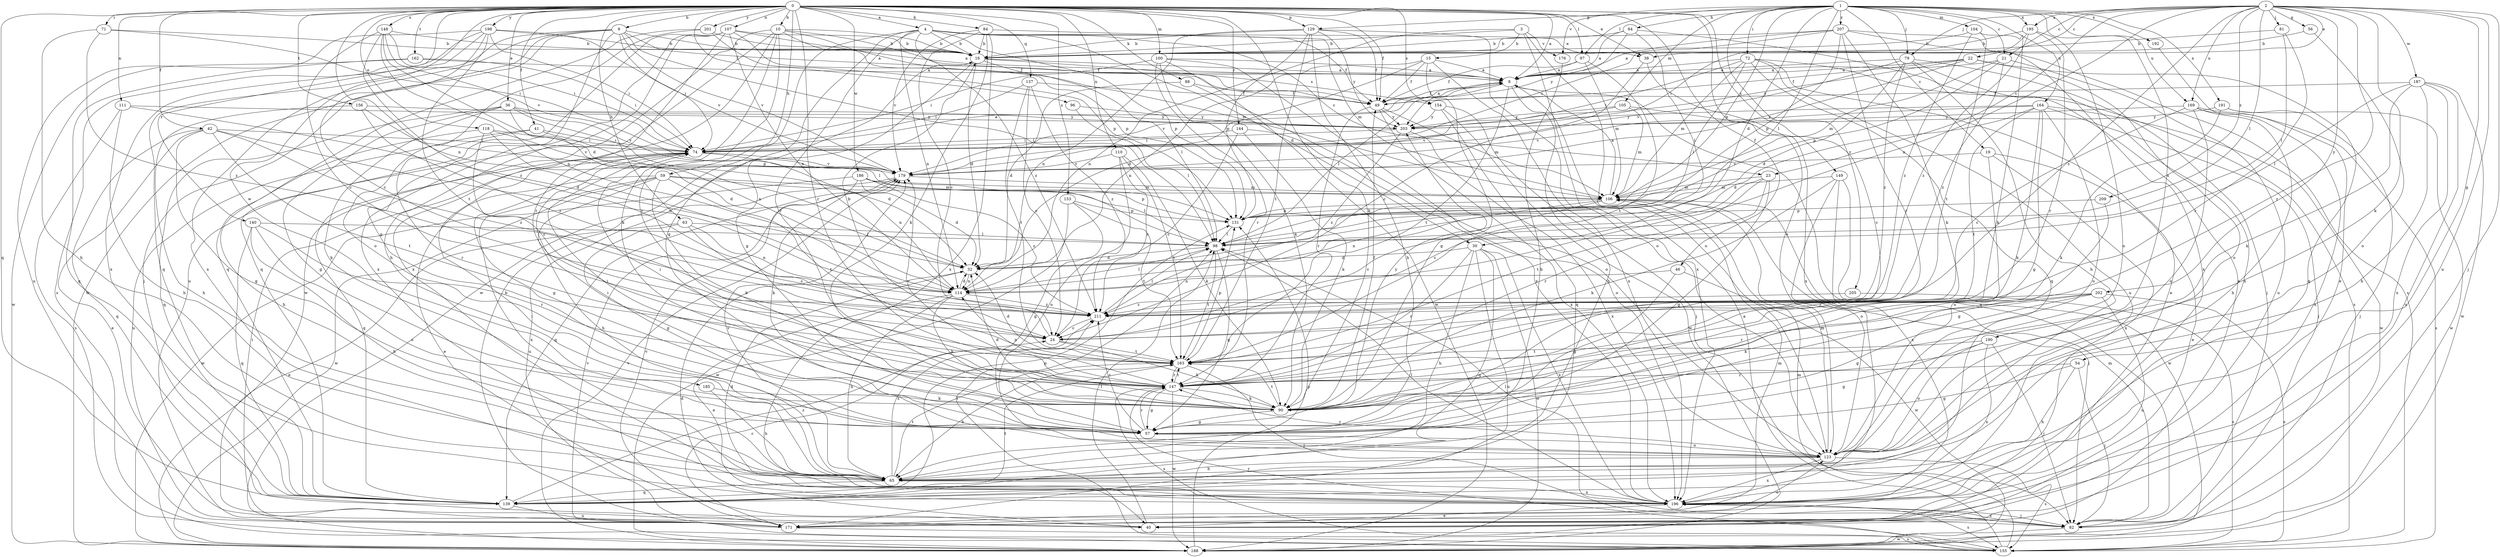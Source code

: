 strict digraph  {
0;
1;
2;
3;
4;
8;
9;
10;
15;
16;
19;
21;
22;
23;
24;
30;
32;
36;
38;
40;
41;
42;
46;
49;
54;
56;
57;
59;
63;
64;
65;
71;
72;
74;
79;
81;
82;
84;
88;
90;
96;
97;
98;
100;
104;
105;
106;
107;
110;
111;
114;
118;
123;
129;
131;
137;
139;
140;
144;
147;
148;
149;
153;
154;
155;
156;
162;
163;
164;
169;
171;
176;
179;
185;
186;
187;
188;
190;
191;
192;
195;
196;
198;
201;
202;
203;
205;
207;
209;
211;
0 -> 4  [label=a];
0 -> 8  [label=a];
0 -> 9  [label=b];
0 -> 10  [label=b];
0 -> 36  [label=e];
0 -> 38  [label=e];
0 -> 41  [label=f];
0 -> 42  [label=f];
0 -> 46  [label=f];
0 -> 49  [label=f];
0 -> 59  [label=h];
0 -> 63  [label=h];
0 -> 71  [label=i];
0 -> 84  [label=k];
0 -> 88  [label=k];
0 -> 90  [label=k];
0 -> 96  [label=l];
0 -> 97  [label=l];
0 -> 100  [label=m];
0 -> 107  [label=n];
0 -> 110  [label=n];
0 -> 111  [label=n];
0 -> 114  [label=n];
0 -> 118  [label=o];
0 -> 123  [label=o];
0 -> 129  [label=p];
0 -> 137  [label=q];
0 -> 139  [label=q];
0 -> 140  [label=r];
0 -> 144  [label=r];
0 -> 147  [label=r];
0 -> 148  [label=s];
0 -> 149  [label=s];
0 -> 153  [label=s];
0 -> 154  [label=s];
0 -> 156  [label=t];
0 -> 162  [label=t];
0 -> 185  [label=w];
0 -> 186  [label=w];
0 -> 198  [label=y];
0 -> 201  [label=y];
1 -> 19  [label=c];
1 -> 21  [label=c];
1 -> 30  [label=d];
1 -> 64  [label=h];
1 -> 72  [label=i];
1 -> 79  [label=j];
1 -> 97  [label=l];
1 -> 98  [label=l];
1 -> 104  [label=m];
1 -> 105  [label=m];
1 -> 129  [label=p];
1 -> 131  [label=p];
1 -> 164  [label=u];
1 -> 169  [label=u];
1 -> 176  [label=v];
1 -> 190  [label=x];
1 -> 191  [label=x];
1 -> 192  [label=x];
1 -> 195  [label=x];
1 -> 205  [label=z];
1 -> 207  [label=z];
2 -> 21  [label=c];
2 -> 22  [label=c];
2 -> 23  [label=c];
2 -> 38  [label=e];
2 -> 54  [label=g];
2 -> 56  [label=g];
2 -> 79  [label=j];
2 -> 81  [label=j];
2 -> 82  [label=j];
2 -> 90  [label=k];
2 -> 98  [label=l];
2 -> 114  [label=n];
2 -> 147  [label=r];
2 -> 169  [label=u];
2 -> 171  [label=u];
2 -> 187  [label=w];
2 -> 195  [label=x];
2 -> 202  [label=y];
2 -> 209  [label=z];
2 -> 211  [label=z];
3 -> 15  [label=b];
3 -> 16  [label=b];
3 -> 114  [label=n];
3 -> 123  [label=o];
3 -> 176  [label=v];
3 -> 196  [label=x];
4 -> 16  [label=b];
4 -> 23  [label=c];
4 -> 30  [label=d];
4 -> 38  [label=e];
4 -> 49  [label=f];
4 -> 57  [label=g];
4 -> 114  [label=n];
4 -> 131  [label=p];
4 -> 147  [label=r];
4 -> 188  [label=w];
4 -> 211  [label=z];
8 -> 49  [label=f];
8 -> 65  [label=h];
8 -> 98  [label=l];
8 -> 163  [label=t];
8 -> 179  [label=v];
9 -> 8  [label=a];
9 -> 16  [label=b];
9 -> 57  [label=g];
9 -> 74  [label=i];
9 -> 82  [label=j];
9 -> 98  [label=l];
9 -> 139  [label=q];
9 -> 179  [label=v];
9 -> 188  [label=w];
9 -> 196  [label=x];
10 -> 16  [label=b];
10 -> 49  [label=f];
10 -> 90  [label=k];
10 -> 106  [label=m];
10 -> 131  [label=p];
10 -> 147  [label=r];
10 -> 171  [label=u];
10 -> 188  [label=w];
10 -> 196  [label=x];
15 -> 8  [label=a];
15 -> 32  [label=d];
15 -> 49  [label=f];
15 -> 57  [label=g];
15 -> 114  [label=n];
15 -> 196  [label=x];
16 -> 8  [label=a];
16 -> 32  [label=d];
16 -> 57  [label=g];
16 -> 98  [label=l];
16 -> 154  [label=s];
19 -> 40  [label=e];
19 -> 123  [label=o];
19 -> 179  [label=v];
19 -> 196  [label=x];
21 -> 8  [label=a];
21 -> 106  [label=m];
21 -> 131  [label=p];
21 -> 171  [label=u];
21 -> 211  [label=z];
22 -> 8  [label=a];
22 -> 49  [label=f];
22 -> 123  [label=o];
22 -> 139  [label=q];
22 -> 179  [label=v];
22 -> 203  [label=y];
23 -> 24  [label=c];
23 -> 57  [label=g];
23 -> 106  [label=m];
23 -> 147  [label=r];
23 -> 163  [label=t];
24 -> 16  [label=b];
24 -> 90  [label=k];
24 -> 163  [label=t];
30 -> 32  [label=d];
30 -> 65  [label=h];
30 -> 139  [label=q];
30 -> 147  [label=r];
30 -> 171  [label=u];
30 -> 188  [label=w];
30 -> 196  [label=x];
32 -> 114  [label=n];
36 -> 57  [label=g];
36 -> 90  [label=k];
36 -> 114  [label=n];
36 -> 131  [label=p];
36 -> 139  [label=q];
36 -> 179  [label=v];
36 -> 203  [label=y];
38 -> 24  [label=c];
38 -> 196  [label=x];
40 -> 32  [label=d];
40 -> 98  [label=l];
41 -> 32  [label=d];
41 -> 74  [label=i];
41 -> 147  [label=r];
41 -> 171  [label=u];
42 -> 40  [label=e];
42 -> 57  [label=g];
42 -> 74  [label=i];
42 -> 114  [label=n];
42 -> 139  [label=q];
42 -> 163  [label=t];
42 -> 211  [label=z];
46 -> 57  [label=g];
46 -> 114  [label=n];
46 -> 188  [label=w];
49 -> 8  [label=a];
49 -> 106  [label=m];
49 -> 147  [label=r];
49 -> 196  [label=x];
49 -> 203  [label=y];
54 -> 57  [label=g];
54 -> 65  [label=h];
54 -> 82  [label=j];
54 -> 147  [label=r];
56 -> 16  [label=b];
56 -> 123  [label=o];
57 -> 74  [label=i];
57 -> 123  [label=o];
57 -> 147  [label=r];
57 -> 211  [label=z];
59 -> 40  [label=e];
59 -> 65  [label=h];
59 -> 90  [label=k];
59 -> 98  [label=l];
59 -> 106  [label=m];
59 -> 163  [label=t];
59 -> 188  [label=w];
59 -> 196  [label=x];
63 -> 24  [label=c];
63 -> 40  [label=e];
63 -> 57  [label=g];
63 -> 98  [label=l];
63 -> 114  [label=n];
64 -> 8  [label=a];
64 -> 16  [label=b];
64 -> 40  [label=e];
64 -> 98  [label=l];
64 -> 203  [label=y];
65 -> 74  [label=i];
65 -> 139  [label=q];
65 -> 163  [label=t];
65 -> 179  [label=v];
65 -> 196  [label=x];
65 -> 211  [label=z];
71 -> 16  [label=b];
71 -> 65  [label=h];
71 -> 74  [label=i];
71 -> 211  [label=z];
72 -> 8  [label=a];
72 -> 40  [label=e];
72 -> 74  [label=i];
72 -> 98  [label=l];
72 -> 106  [label=m];
72 -> 139  [label=q];
72 -> 155  [label=s];
72 -> 171  [label=u];
74 -> 8  [label=a];
74 -> 57  [label=g];
74 -> 114  [label=n];
74 -> 139  [label=q];
74 -> 179  [label=v];
79 -> 8  [label=a];
79 -> 32  [label=d];
79 -> 65  [label=h];
79 -> 82  [label=j];
79 -> 179  [label=v];
79 -> 196  [label=x];
79 -> 211  [label=z];
81 -> 16  [label=b];
81 -> 98  [label=l];
81 -> 147  [label=r];
82 -> 8  [label=a];
82 -> 98  [label=l];
82 -> 106  [label=m];
82 -> 188  [label=w];
82 -> 196  [label=x];
84 -> 16  [label=b];
84 -> 24  [label=c];
84 -> 90  [label=k];
84 -> 106  [label=m];
84 -> 179  [label=v];
84 -> 196  [label=x];
88 -> 32  [label=d];
88 -> 49  [label=f];
88 -> 123  [label=o];
90 -> 32  [label=d];
90 -> 49  [label=f];
90 -> 57  [label=g];
90 -> 74  [label=i];
90 -> 163  [label=t];
90 -> 203  [label=y];
96 -> 98  [label=l];
96 -> 203  [label=y];
97 -> 8  [label=a];
97 -> 49  [label=f];
97 -> 106  [label=m];
97 -> 163  [label=t];
98 -> 32  [label=d];
98 -> 57  [label=g];
98 -> 163  [label=t];
100 -> 8  [label=a];
100 -> 74  [label=i];
100 -> 90  [label=k];
100 -> 147  [label=r];
100 -> 188  [label=w];
100 -> 196  [label=x];
104 -> 16  [label=b];
104 -> 90  [label=k];
104 -> 163  [label=t];
104 -> 211  [label=z];
105 -> 24  [label=c];
105 -> 106  [label=m];
105 -> 179  [label=v];
105 -> 203  [label=y];
106 -> 8  [label=a];
106 -> 24  [label=c];
106 -> 82  [label=j];
106 -> 114  [label=n];
106 -> 131  [label=p];
107 -> 8  [label=a];
107 -> 16  [label=b];
107 -> 49  [label=f];
107 -> 65  [label=h];
107 -> 114  [label=n];
107 -> 139  [label=q];
107 -> 147  [label=r];
107 -> 196  [label=x];
110 -> 90  [label=k];
110 -> 123  [label=o];
110 -> 163  [label=t];
110 -> 179  [label=v];
110 -> 211  [label=z];
111 -> 32  [label=d];
111 -> 65  [label=h];
111 -> 155  [label=s];
111 -> 203  [label=y];
114 -> 32  [label=d];
114 -> 40  [label=e];
114 -> 65  [label=h];
114 -> 90  [label=k];
114 -> 98  [label=l];
114 -> 211  [label=z];
118 -> 24  [label=c];
118 -> 32  [label=d];
118 -> 65  [label=h];
118 -> 74  [label=i];
118 -> 179  [label=v];
123 -> 65  [label=h];
123 -> 106  [label=m];
123 -> 147  [label=r];
123 -> 155  [label=s];
123 -> 196  [label=x];
129 -> 16  [label=b];
129 -> 49  [label=f];
129 -> 65  [label=h];
129 -> 114  [label=n];
129 -> 123  [label=o];
129 -> 131  [label=p];
129 -> 163  [label=t];
129 -> 203  [label=y];
131 -> 98  [label=l];
137 -> 24  [label=c];
137 -> 49  [label=f];
137 -> 74  [label=i];
137 -> 163  [label=t];
137 -> 211  [label=z];
139 -> 131  [label=p];
139 -> 163  [label=t];
139 -> 171  [label=u];
139 -> 211  [label=z];
140 -> 65  [label=h];
140 -> 98  [label=l];
140 -> 123  [label=o];
140 -> 139  [label=q];
140 -> 147  [label=r];
144 -> 24  [label=c];
144 -> 74  [label=i];
144 -> 90  [label=k];
144 -> 123  [label=o];
147 -> 57  [label=g];
147 -> 74  [label=i];
147 -> 90  [label=k];
147 -> 114  [label=n];
147 -> 155  [label=s];
147 -> 163  [label=t];
147 -> 179  [label=v];
147 -> 188  [label=w];
148 -> 16  [label=b];
148 -> 24  [label=c];
148 -> 32  [label=d];
148 -> 74  [label=i];
148 -> 114  [label=n];
148 -> 179  [label=v];
148 -> 211  [label=z];
149 -> 90  [label=k];
149 -> 106  [label=m];
149 -> 123  [label=o];
149 -> 188  [label=w];
149 -> 196  [label=x];
153 -> 57  [label=g];
153 -> 131  [label=p];
153 -> 163  [label=t];
153 -> 188  [label=w];
154 -> 82  [label=j];
154 -> 139  [label=q];
154 -> 188  [label=w];
154 -> 203  [label=y];
155 -> 8  [label=a];
155 -> 98  [label=l];
155 -> 106  [label=m];
155 -> 147  [label=r];
155 -> 179  [label=v];
156 -> 65  [label=h];
156 -> 98  [label=l];
156 -> 203  [label=y];
156 -> 211  [label=z];
162 -> 8  [label=a];
162 -> 74  [label=i];
162 -> 139  [label=q];
162 -> 188  [label=w];
163 -> 32  [label=d];
163 -> 65  [label=h];
163 -> 82  [label=j];
163 -> 131  [label=p];
163 -> 147  [label=r];
164 -> 32  [label=d];
164 -> 57  [label=g];
164 -> 82  [label=j];
164 -> 90  [label=k];
164 -> 123  [label=o];
164 -> 163  [label=t];
164 -> 179  [label=v];
164 -> 188  [label=w];
164 -> 203  [label=y];
169 -> 24  [label=c];
169 -> 65  [label=h];
169 -> 123  [label=o];
169 -> 155  [label=s];
169 -> 196  [label=x];
169 -> 203  [label=y];
171 -> 16  [label=b];
171 -> 24  [label=c];
171 -> 74  [label=i];
171 -> 106  [label=m];
171 -> 123  [label=o];
171 -> 155  [label=s];
171 -> 179  [label=v];
176 -> 65  [label=h];
179 -> 106  [label=m];
179 -> 139  [label=q];
179 -> 171  [label=u];
185 -> 65  [label=h];
185 -> 90  [label=k];
186 -> 32  [label=d];
186 -> 90  [label=k];
186 -> 106  [label=m];
186 -> 131  [label=p];
186 -> 188  [label=w];
186 -> 211  [label=z];
187 -> 49  [label=f];
187 -> 65  [label=h];
187 -> 90  [label=k];
187 -> 98  [label=l];
187 -> 171  [label=u];
187 -> 188  [label=w];
187 -> 196  [label=x];
188 -> 131  [label=p];
188 -> 179  [label=v];
190 -> 57  [label=g];
190 -> 82  [label=j];
190 -> 123  [label=o];
190 -> 163  [label=t];
190 -> 196  [label=x];
191 -> 82  [label=j];
191 -> 90  [label=k];
191 -> 188  [label=w];
191 -> 203  [label=y];
192 -> 40  [label=e];
195 -> 16  [label=b];
195 -> 74  [label=i];
195 -> 123  [label=o];
195 -> 147  [label=r];
195 -> 211  [label=z];
196 -> 32  [label=d];
196 -> 40  [label=e];
196 -> 82  [label=j];
196 -> 98  [label=l];
196 -> 155  [label=s];
198 -> 16  [label=b];
198 -> 24  [label=c];
198 -> 74  [label=i];
198 -> 155  [label=s];
198 -> 163  [label=t];
198 -> 171  [label=u];
198 -> 179  [label=v];
198 -> 196  [label=x];
201 -> 16  [label=b];
201 -> 123  [label=o];
201 -> 131  [label=p];
201 -> 139  [label=q];
202 -> 57  [label=g];
202 -> 90  [label=k];
202 -> 147  [label=r];
202 -> 155  [label=s];
202 -> 171  [label=u];
202 -> 211  [label=z];
203 -> 74  [label=i];
203 -> 196  [label=x];
203 -> 211  [label=z];
205 -> 155  [label=s];
205 -> 211  [label=z];
207 -> 8  [label=a];
207 -> 16  [label=b];
207 -> 74  [label=i];
207 -> 90  [label=k];
207 -> 131  [label=p];
207 -> 147  [label=r];
207 -> 155  [label=s];
207 -> 196  [label=x];
209 -> 57  [label=g];
209 -> 131  [label=p];
211 -> 24  [label=c];
211 -> 98  [label=l];
}
